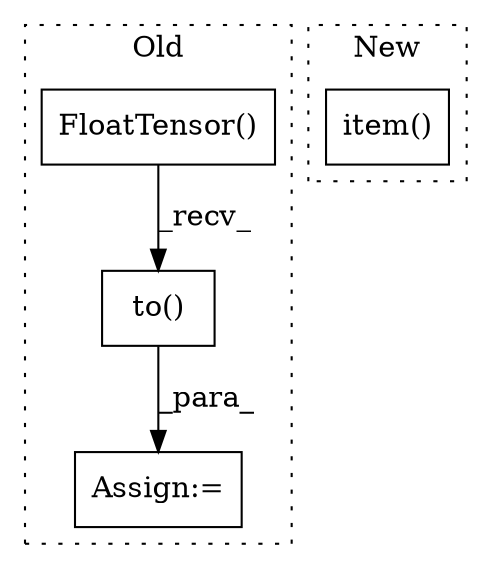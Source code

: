 digraph G {
subgraph cluster0 {
1 [label="FloatTensor()" a="75" s="10006,10061" l="18,1" shape="box"];
3 [label="to()" a="75" s="10006,10072" l="60,1" shape="box"];
4 [label="Assign:=" a="68" s="10102" l="3" shape="box"];
label = "Old";
style="dotted";
}
subgraph cluster1 {
2 [label="item()" a="75" s="10555" l="33" shape="box"];
label = "New";
style="dotted";
}
1 -> 3 [label="_recv_"];
3 -> 4 [label="_para_"];
}